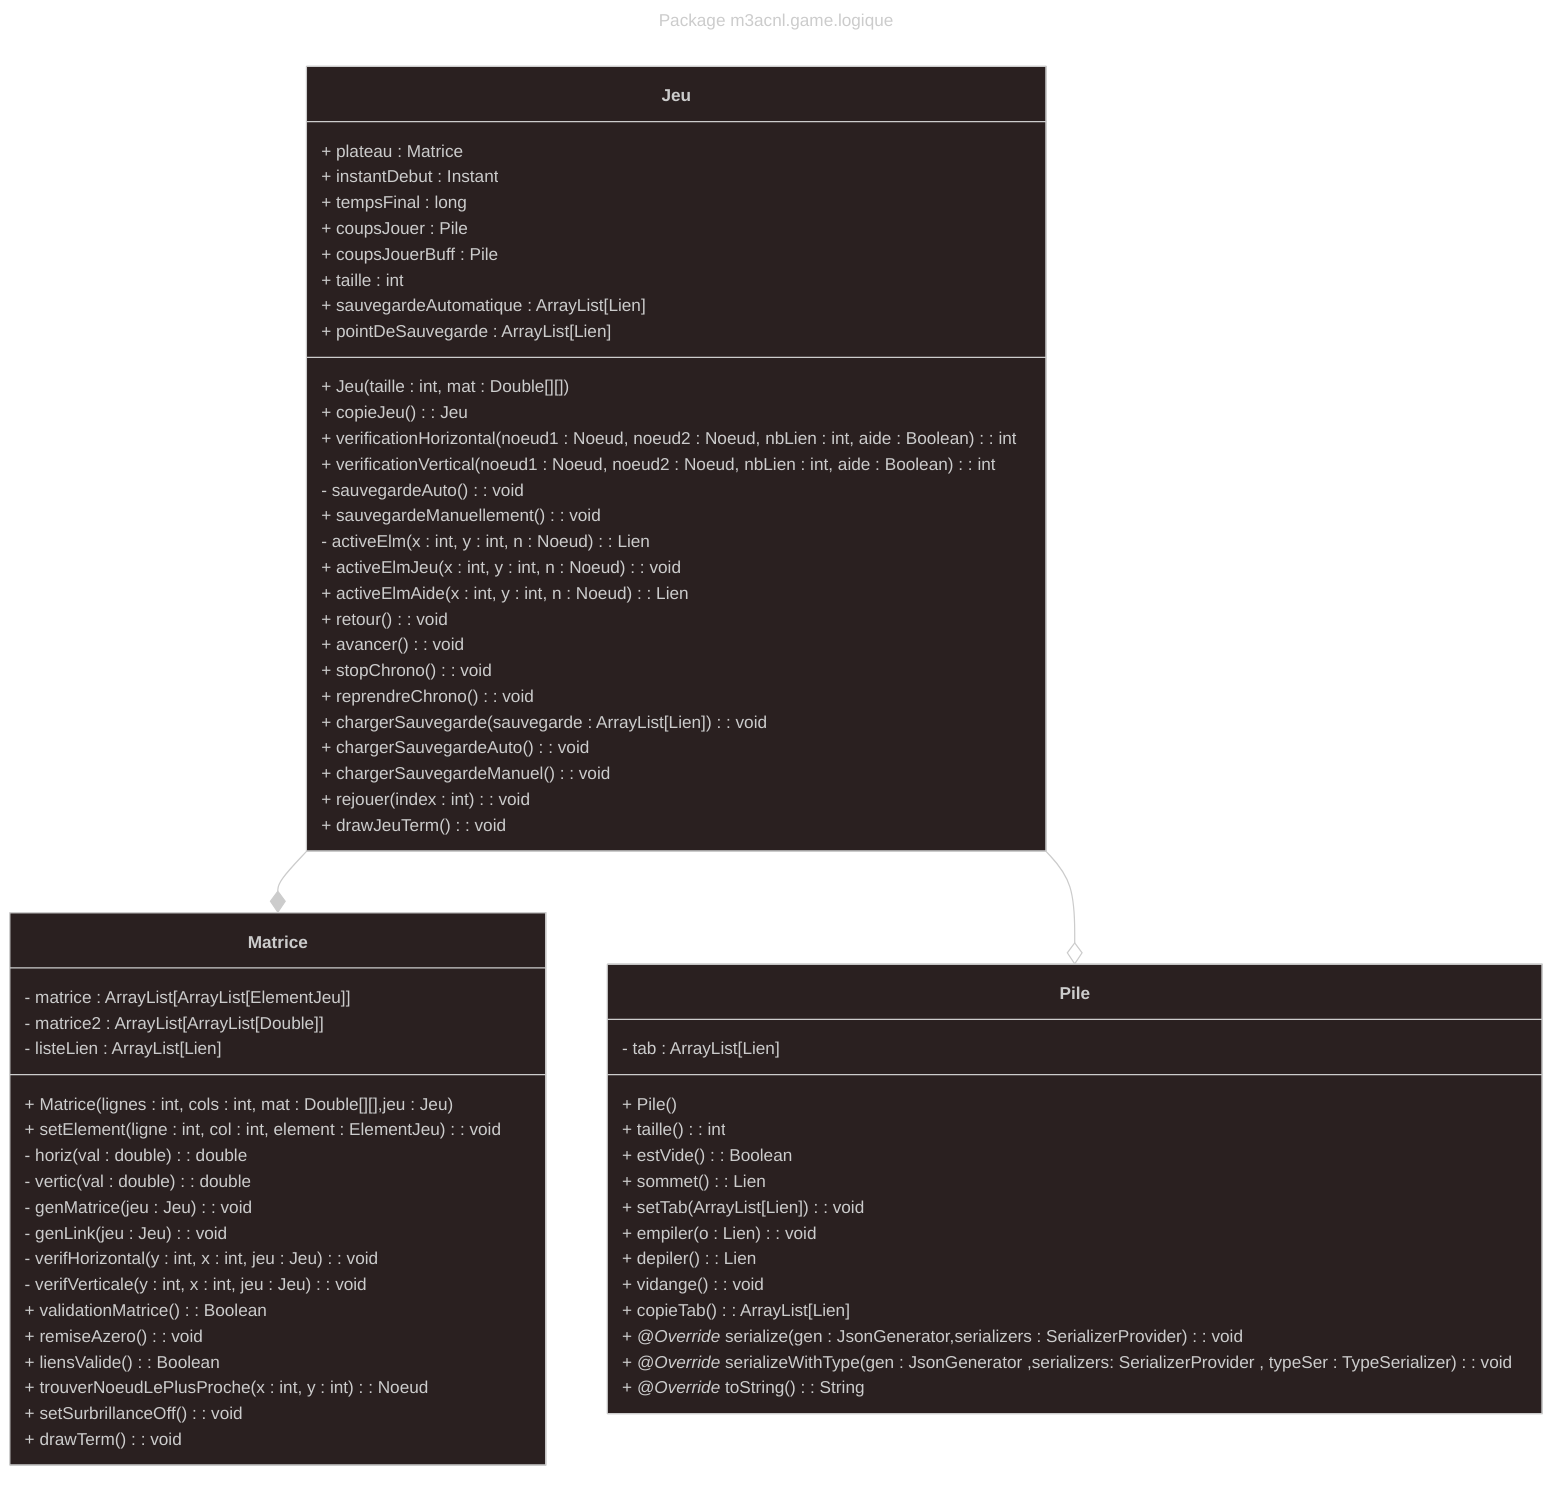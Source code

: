 ---
config:
  theme: neo-dark
title: Package m3acnl.game.logique
---

classDiagram
direction TB
    class Matrice{
        - matrice : ArrayList[ArrayList[ElementJeu]]
        - matrice2 : ArrayList[ArrayList[Double]]
        - listeLien : ArrayList[Lien]
        + Matrice(lignes : int, cols : int, mat : Double[][],jeu : Jeu)
        + setElement(ligne : int, col : int, element : ElementJeu) : void
        - horiz(val : double) : double
        - vertic(val : double) : double
        - genMatrice(jeu : Jeu) : void
        - genLink(jeu : Jeu) : void
        - verifHorizontal(y : int, x : int, jeu : Jeu) : void
        - verifVerticale(y : int, x : int, jeu : Jeu) : void
        + validationMatrice() : Boolean
        + remiseAzero() : void
        + liensValide() : Boolean
        + trouverNoeudLePlusProche(x : int, y : int) : Noeud
        + setSurbrillanceOff() : void
        + drawTerm() : void

    }
    class Pile{
        - tab : ArrayList[Lien]
        + Pile()
        + taille() : int
        + estVide() : Boolean
        + sommet() : Lien
        + setTab(ArrayList[Lien]) : void
        + empiler(o : Lien) : void
        + depiler() : Lien
        + vidange() : void
        + copieTab() : ArrayList[Lien]
        + *@Override* serialize(gen : JsonGenerator,serializers : SerializerProvider ) : void
        + *@Override* serializeWithType(gen : JsonGenerator ,serializers: SerializerProvider , typeSer : TypeSerializer ) : void
        + *@Override* toString() : String
    }
    class Jeu{
        + plateau : Matrice
        + instantDebut : Instant
        + tempsFinal : long
        + coupsJouer : Pile
        + coupsJouerBuff : Pile
        + taille : int
        + sauvegardeAutomatique : ArrayList[Lien]
        + pointDeSauvegarde : ArrayList[Lien]
        + Jeu(taille : int, mat : Double[][])
        + copieJeu() : Jeu
        + verificationHorizontal(noeud1 : Noeud, noeud2 : Noeud, nbLien : int, aide : Boolean) : int
        + verificationVertical(noeud1 : Noeud, noeud2 : Noeud, nbLien : int, aide : Boolean) : int
        - sauvegardeAuto() : void
        + sauvegardeManuellement() : void
        - activeElm(x : int, y : int, n : Noeud) : Lien
        + activeElmJeu(x : int, y : int, n : Noeud) : void
        + activeElmAide(x : int, y : int, n : Noeud) : Lien
        + retour() : void
        + avancer() : void
        + stopChrono() : void
        + reprendreChrono() : void
        + chargerSauvegarde(sauvegarde : ArrayList[Lien]) : void
        + chargerSauvegardeAuto() : void
        + chargerSauvegardeManuel() : void
        + rejouer(index : int) : void
        + drawJeuTerm() : void
    }
    Jeu --* Matrice
    Jeu --o Pile